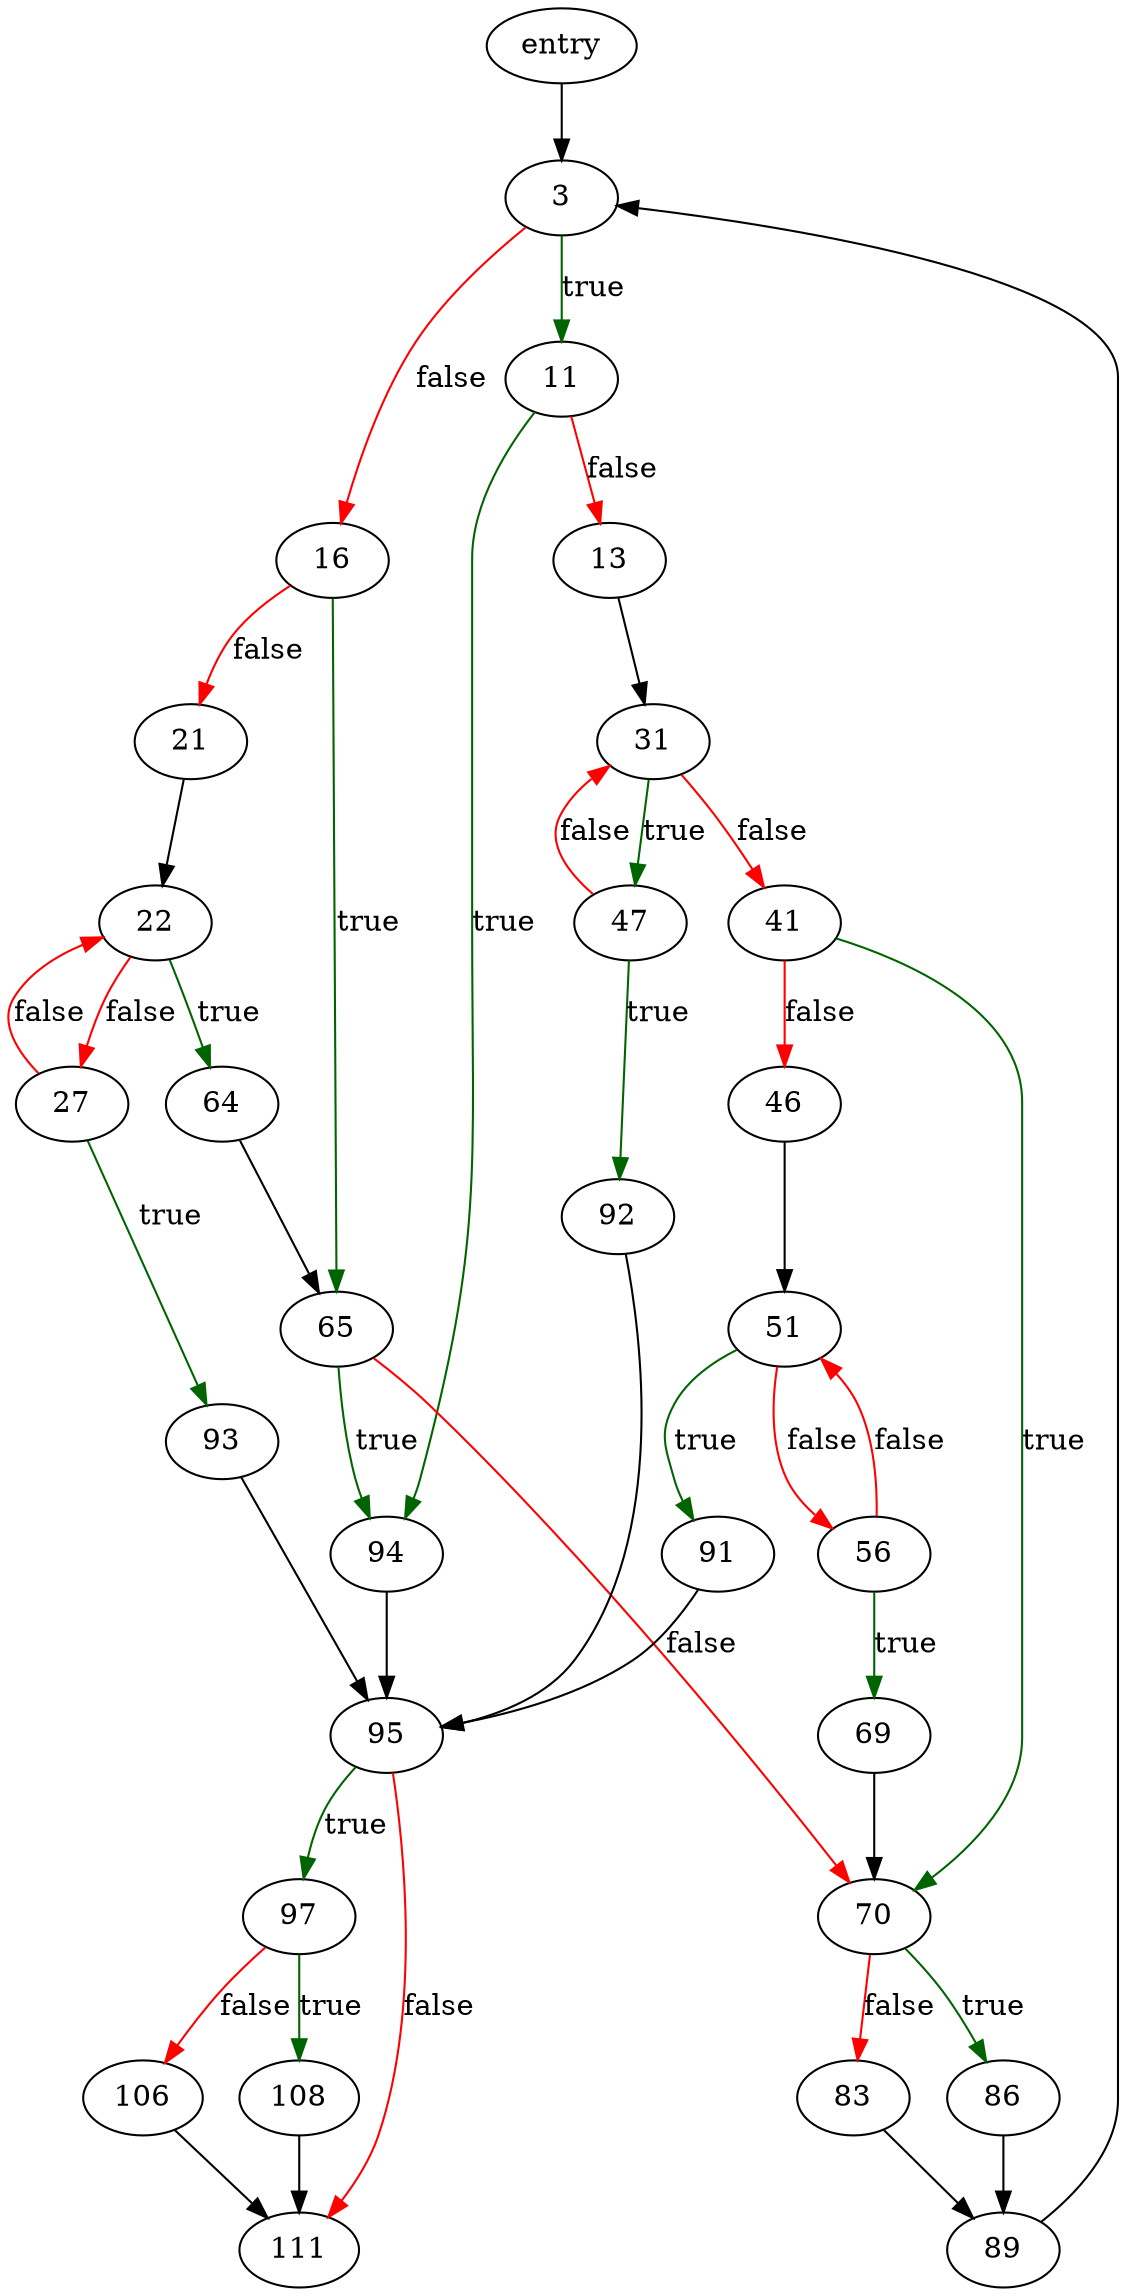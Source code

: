 digraph "process_line" {
	// Node definitions.
	2 [label=entry];
	3;
	11;
	13;
	16;
	21;
	22;
	27;
	31;
	41;
	46;
	47;
	51;
	56;
	64;
	65;
	69;
	70;
	83;
	86;
	89;
	91;
	92;
	93;
	94;
	95;
	97;
	106;
	108;
	111;

	// Edge definitions.
	2 -> 3;
	3 -> 11 [
		color=darkgreen
		label=true
	];
	3 -> 16 [
		color=red
		label=false
	];
	11 -> 13 [
		color=red
		label=false
	];
	11 -> 94 [
		color=darkgreen
		label=true
	];
	13 -> 31;
	16 -> 21 [
		color=red
		label=false
	];
	16 -> 65 [
		color=darkgreen
		label=true
	];
	21 -> 22;
	22 -> 27 [
		color=red
		label=false
	];
	22 -> 64 [
		color=darkgreen
		label=true
	];
	27 -> 22 [
		color=red
		label=false
	];
	27 -> 93 [
		color=darkgreen
		label=true
	];
	31 -> 41 [
		color=red
		label=false
	];
	31 -> 47 [
		color=darkgreen
		label=true
	];
	41 -> 46 [
		color=red
		label=false
	];
	41 -> 70 [
		color=darkgreen
		label=true
	];
	46 -> 51;
	47 -> 31 [
		color=red
		label=false
	];
	47 -> 92 [
		color=darkgreen
		label=true
	];
	51 -> 56 [
		color=red
		label=false
	];
	51 -> 91 [
		color=darkgreen
		label=true
	];
	56 -> 51 [
		color=red
		label=false
	];
	56 -> 69 [
		color=darkgreen
		label=true
	];
	64 -> 65;
	65 -> 70 [
		color=red
		label=false
	];
	65 -> 94 [
		color=darkgreen
		label=true
	];
	69 -> 70;
	70 -> 83 [
		color=red
		label=false
	];
	70 -> 86 [
		color=darkgreen
		label=true
	];
	83 -> 89;
	86 -> 89;
	89 -> 3;
	91 -> 95;
	92 -> 95;
	93 -> 95;
	94 -> 95;
	95 -> 97 [
		color=darkgreen
		label=true
	];
	95 -> 111 [
		color=red
		label=false
	];
	97 -> 106 [
		color=red
		label=false
	];
	97 -> 108 [
		color=darkgreen
		label=true
	];
	106 -> 111;
	108 -> 111;
}